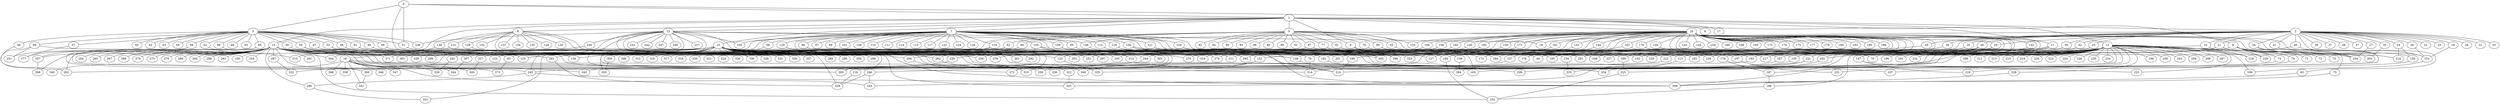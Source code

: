 
graph graphname {
    0 -- 1
0 -- 2
0 -- 3
0 -- 227
0 -- 51
1 -- 4
1 -- 5
1 -- 6
1 -- 7
1 -- 8
1 -- 9
1 -- 10
1 -- 11
1 -- 12
1 -- 13
1 -- 14
1 -- 15
1 -- 16
1 -- 17
2 -- 18
2 -- 19
2 -- 20
2 -- 21
2 -- 22
2 -- 23
2 -- 24
2 -- 25
2 -- 26
2 -- 27
2 -- 28
2 -- 29
2 -- 30
2 -- 31
2 -- 32
2 -- 33
2 -- 34
2 -- 35
2 -- 36
2 -- 37
2 -- 38
2 -- 39
2 -- 40
2 -- 41
2 -- 42
2 -- 43
2 -- 44
2 -- 45
2 -- 46
2 -- 47
3 -- 48
3 -- 49
3 -- 50
3 -- 51
3 -- 52
3 -- 53
3 -- 54
3 -- 55
3 -- 56
3 -- 57
3 -- 58
3 -- 59
3 -- 60
3 -- 61
3 -- 62
3 -- 63
3 -- 64
3 -- 65
3 -- 66
3 -- 67
3 -- 68
3 -- 69
3 -- 238
4 -- 70
4 -- 71
4 -- 72
4 -- 73
4 -- 74
4 -- 75
4 -- 76
4 -- 229
5 -- 77
5 -- 78
5 -- 79
5 -- 80
5 -- 81
5 -- 82
5 -- 83
5 -- 84
5 -- 85
5 -- 86
5 -- 87
5 -- 88
5 -- 89
5 -- 90
5 -- 91
5 -- 92
5 -- 93
5 -- 94
5 -- 153
5 -- 29
7 -- 95
7 -- 96
7 -- 97
7 -- 98
7 -- 99
7 -- 100
7 -- 101
7 -- 102
7 -- 103
7 -- 104
7 -- 105
7 -- 106
7 -- 107
7 -- 108
7 -- 109
7 -- 110
7 -- 111
7 -- 112
7 -- 113
7 -- 114
7 -- 115
7 -- 116
7 -- 117
7 -- 118
7 -- 119
7 -- 120
7 -- 121
7 -- 122
7 -- 123
7 -- 124
7 -- 125
7 -- 126
7 -- 305
8 -- 128
8 -- 130
8 -- 131
8 -- 132
8 -- 133
8 -- 134
8 -- 129
8 -- 136
8 -- 137
8 -- 138
8 -- 135
8 -- 127
9 -- 139
9 -- 302
9 -- 296
10 -- 140
10 -- 141
10 -- 142
10 -- 143
10 -- 144
10 -- 145
10 -- 146
10 -- 147
10 -- 148
10 -- 149
10 -- 150
10 -- 151
10 -- 152
10 -- 153
10 -- 154
10 -- 155
10 -- 156
10 -- 157
10 -- 158
10 -- 159
10 -- 160
10 -- 161
10 -- 162
10 -- 163
10 -- 164
10 -- 165
10 -- 166
10 -- 167
10 -- 168
10 -- 169
10 -- 170
10 -- 171
10 -- 172
10 -- 173
10 -- 174
10 -- 175
10 -- 176
10 -- 177
10 -- 178
10 -- 179
10 -- 180
10 -- 181
10 -- 182
10 -- 183
10 -- 184
10 -- 185
10 -- 186
10 -- 187
10 -- 188
10 -- 195
10 -- 104
11 -- 192
11 -- 189
11 -- 190
11 -- 191
11 -- 231
11 -- 274
12 -- 193
12 -- 194
12 -- 195
12 -- 196
12 -- 197
12 -- 198
12 -- 199
12 -- 200
12 -- 201
12 -- 202
12 -- 203
12 -- 204
12 -- 205
12 -- 206
12 -- 207
12 -- 208
12 -- 209
12 -- 210
12 -- 211
12 -- 212
12 -- 213
12 -- 214
12 -- 215
12 -- 216
12 -- 217
12 -- 218
12 -- 219
12 -- 220
12 -- 221
12 -- 222
12 -- 223
12 -- 224
12 -- 225
12 -- 226
12 -- 227
12 -- 228
12 -- 229
12 -- 230
12 -- 231
12 -- 232
12 -- 233
12 -- 234
12 -- 235
12 -- 314
13 -- 236
13 -- 237
13 -- 238
13 -- 239
13 -- 240
13 -- 241
13 -- 242
13 -- 243
13 -- 244
13 -- 245
13 -- 246
13 -- 247
13 -- 248
13 -- 249
13 -- 19
13 -- 100
13 -- 149
14 -- 256
14 -- 258
14 -- 259
14 -- 260
14 -- 261
14 -- 262
14 -- 257
14 -- 264
14 -- 265
14 -- 266
14 -- 267
14 -- 268
14 -- 269
14 -- 270
14 -- 271
14 -- 272
14 -- 273
14 -- 274
14 -- 275
14 -- 276
14 -- 277
14 -- 278
14 -- 279
14 -- 280
14 -- 281
14 -- 282
14 -- 283
14 -- 284
14 -- 285
14 -- 286
14 -- 287
14 -- 288
14 -- 263
14 -- 250
14 -- 251
14 -- 252
14 -- 253
14 -- 254
14 -- 255
15 -- 289
15 -- 290
15 -- 291
15 -- 292
15 -- 293
15 -- 294
15 -- 295
15 -- 296
15 -- 297
15 -- 298
15 -- 299
15 -- 300
15 -- 301
15 -- 302
15 -- 303
15 -- 304
15 -- 305
15 -- 306
15 -- 307
15 -- 308
15 -- 309
15 -- 310
15 -- 311
15 -- 312
15 -- 313
15 -- 314
15 -- 315
15 -- 316
15 -- 317
15 -- 318
15 -- 319
15 -- 320
15 -- 321
15 -- 322
15 -- 323
15 -- 324
15 -- 325
15 -- 326
15 -- 327
15 -- 328
15 -- 329
15 -- 330
15 -- 331
15 -- 332
15 -- 333
15 -- 334
15 -- 335
15 -- 336
15 -- 337
15 -- 164
15 -- 44
16 -- 338
16 -- 339
16 -- 340
16 -- 341
16 -- 342
16 -- 343
16 -- 344
16 -- 345
16 -- 346
16 -- 347
16 -- 348
16 -- 349
18 -- 151
20 -- 291
21 -- 217
21 -- 74
24 -- 210
24 -- 156
25 -- 79
26 -- 151
27 -- 104
29 -- 202
29 -- 167
29 -- 155
30 -- 113
32 -- 218
32 -- 193
34 -- 104
34 -- 335
35 -- 205
39 -- 294
40 -- 151
40 -- 155
41 -- 259
42 -- 102
43 -- 343
45 -- 276
46 -- 127
46 -- 249
46 -- 308
48 -- 262
49 -- 201
50 -- 123
51 -- 235
52 -- 315
53 -- 125
53 -- 70
54 -- 148
54 -- 298
54 -- 85
56 -- 181
57 -- 277
58 -- 257
58 -- 243
59 -- 198
61 -- 259
61 -- 195
65 -- 309
66 -- 304
67 -- 165
69 -- 330
69 -- 340
69 -- 251
70 -- 314
74 -- 334
75 -- 308
76 -- 107
77 -- 302
78 -- 163
81 -- 296
82 -- 266
84 -- 239
85 -- 273
87 -- 197
87 -- 133
89 -- 172
89 -- 179
93 -- 217
95 -- 310
96 -- 272
98 -- 136
103 -- 194
105 -- 313
105 -- 297
105 -- 292
105 -- 334
105 -- 154
106 -- 212
106 -- 214
109 -- 310
112 -- 214
113 -- 325
116 -- 329
118 -- 189
118 -- 308
119 -- 282
119 -- 281
120 -- 301
121 -- 192
128 -- 193
131 -- 283
133 -- 335
138 -- 271
139 -- 284
140 -- 255
141 -- 157
142 -- 147
144 -- 176
146 -- 217
147 -- 216
147 -- 223
148 -- 163
149 -- 152
150 -- 244
151 -- 199
152 -- 322
152 -- 259
154 -- 233
155 -- 272
156 -- 334
157 -- 236
158 -- 330
158 -- 319
160 -- 278
161 -- 342
161 -- 323
162 -- 176
162 -- 193
164 -- 253
167 -- 349
170 -- 217
171 -- 293
179 -- 187
181 -- 208
182 -- 311
182 -- 252
184 -- 256
187 -- 188
188 -- 253
189 -- 225
193 -- 262
197 -- 232
198 -- 214
202 -- 284
212 -- 243
221 -- 349
221 -- 309
225 -- 253
228 -- 308
239 -- 260
240 -- 258
243 -- 308
243 -- 286
244 -- 246
245 -- 339
246 -- 343
246 -- 329
257 -- 268
260 -- 341
266 -- 310
281 -- 329
282 -- 349
286 -- 333
287 -- 332
300 -- 303
307 -- 344
322 -- 325
327 -- 345

}
